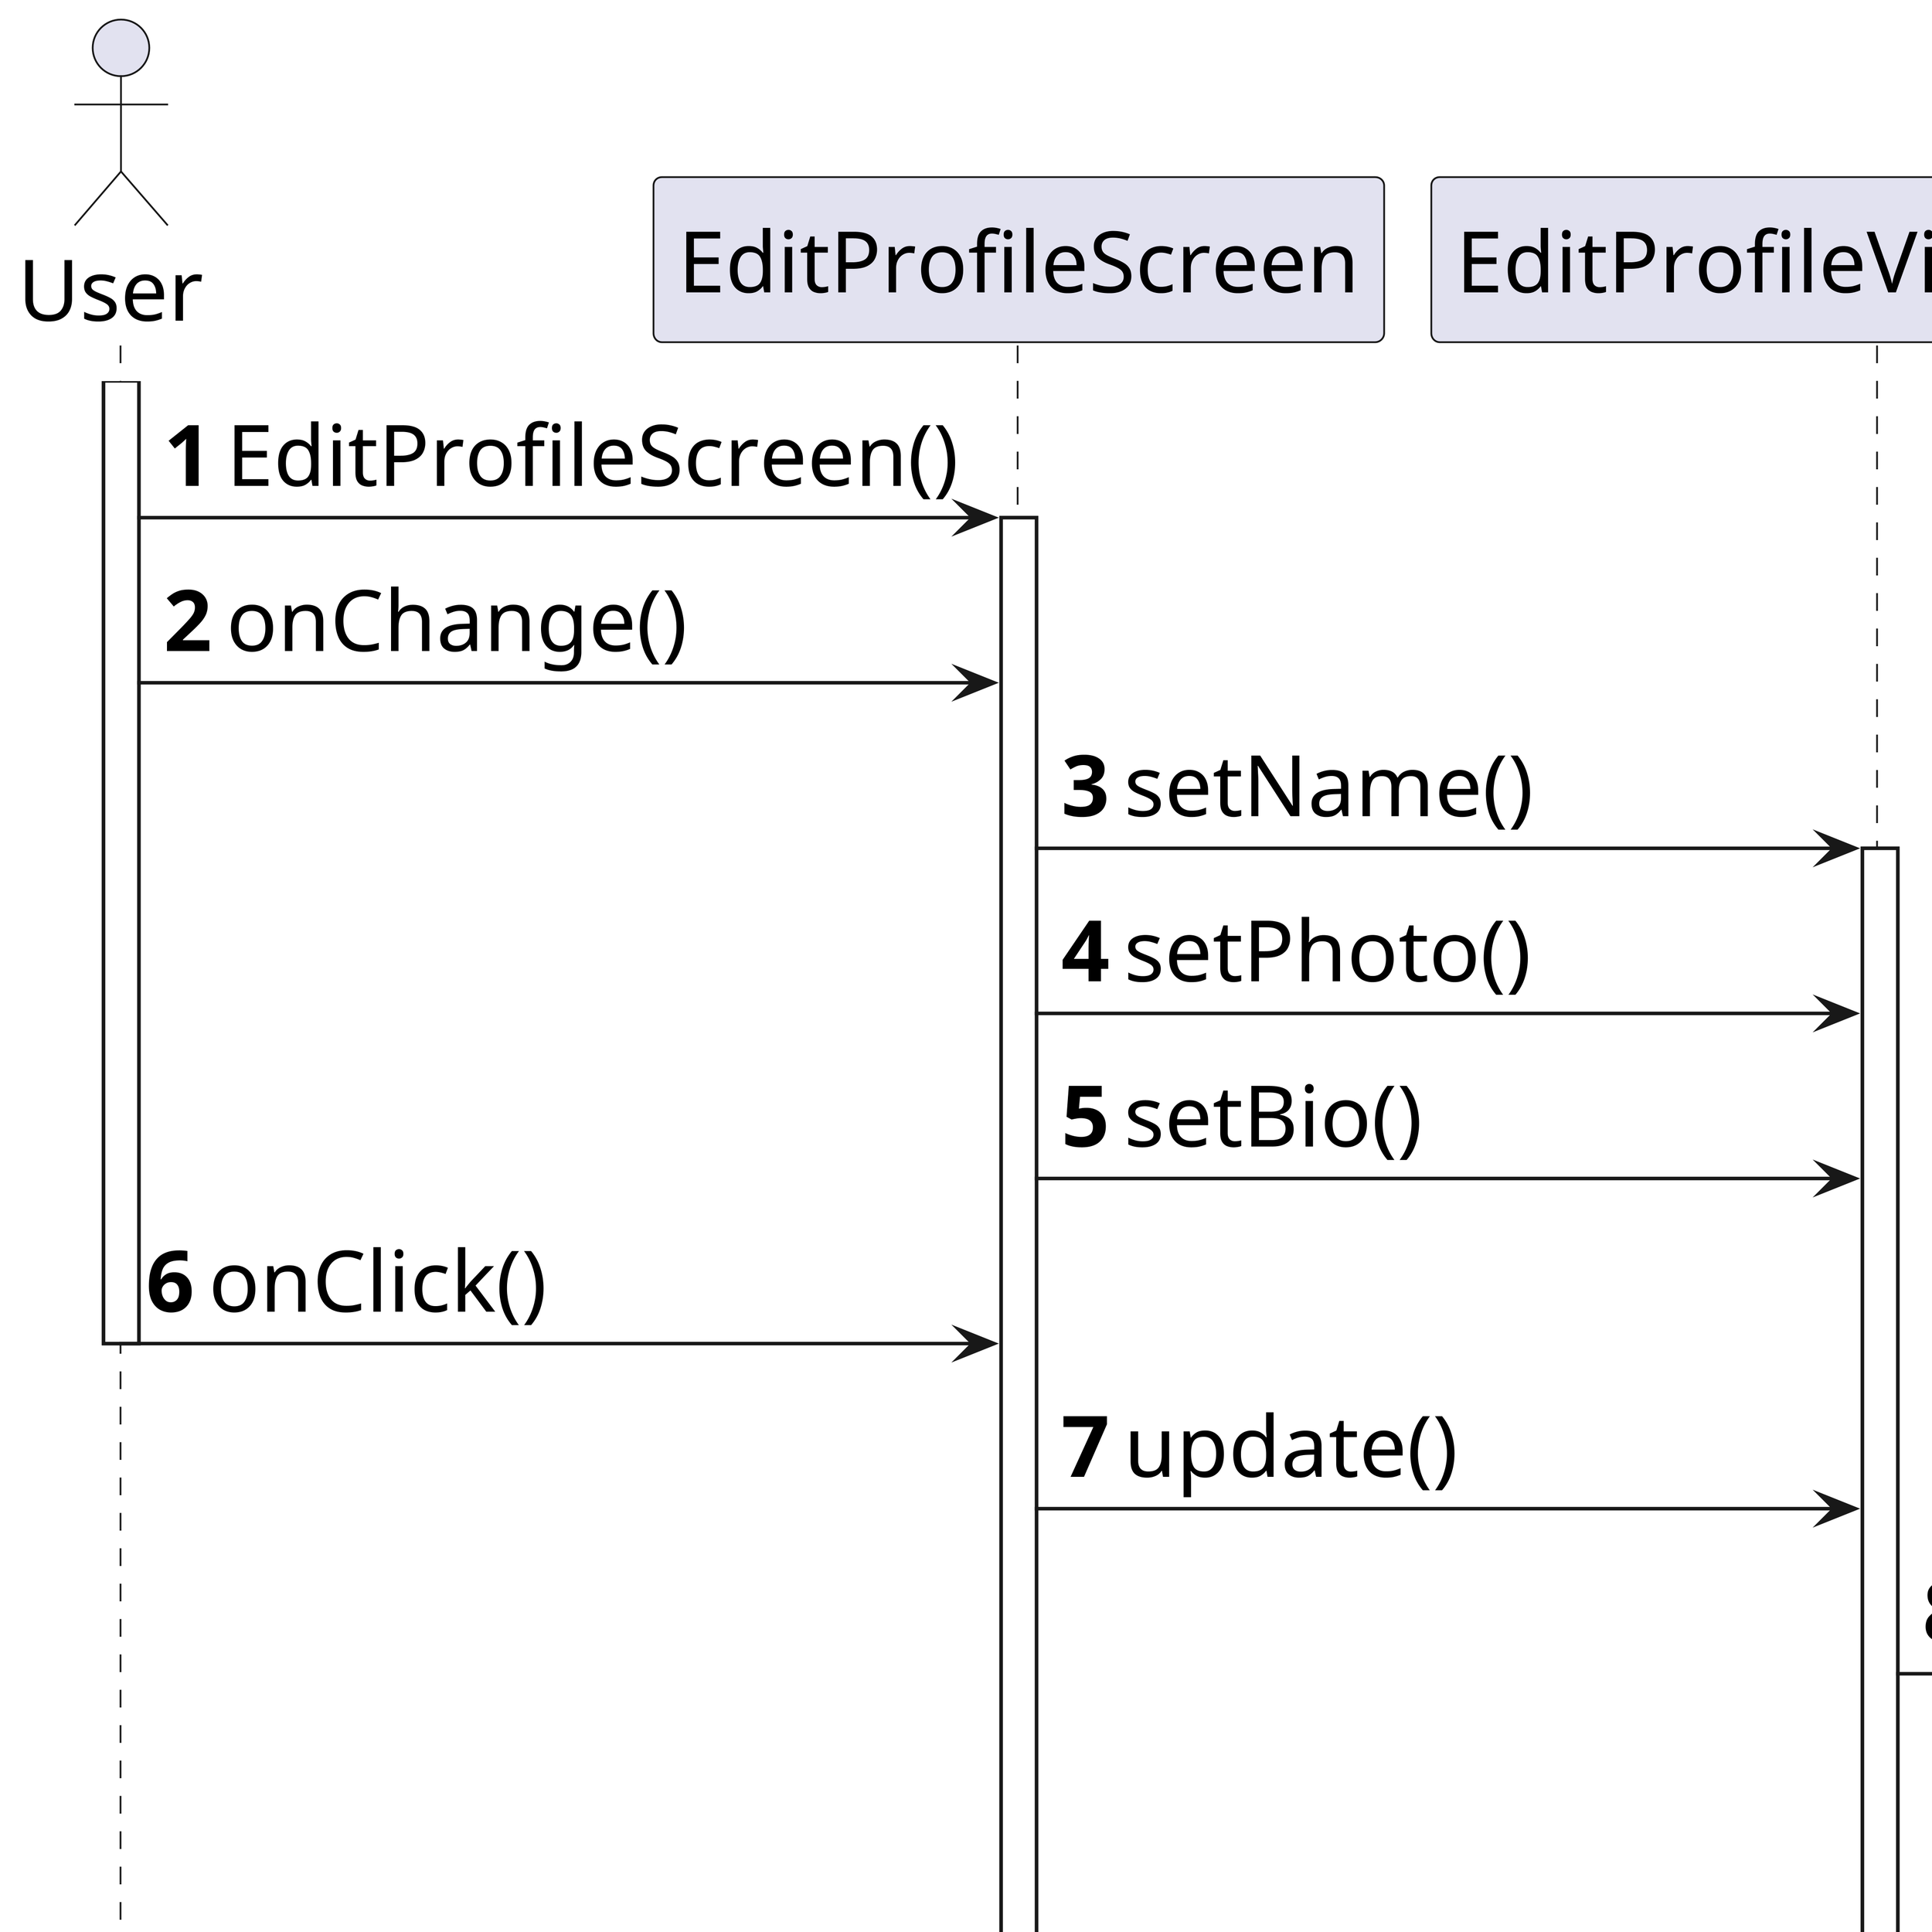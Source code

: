 @startuml
'https://plantuml.com/sequence-diagram
skinparam dpi 720
skinparam DefaultFontSize 24
hide footbox
autonumber

actor User
activate User

User  -> EditProfileScreen : EditProfileScreen()
activate EditProfileScreen

User -> EditProfileScreen: onChange()

EditProfileScreen -> EditProfileViewModel: setName()
activate EditProfileViewModel

EditProfileScreen -> EditProfileViewModel: setPhoto()

EditProfileScreen -> EditProfileViewModel: setBio()

User -> EditProfileScreen: onClick()
deactivate User

EditProfileScreen -> EditProfileViewModel: update()

EditProfileViewModel -> EditProfileUseCase: invoke()
activate EditProfileUseCase

EditProfileUseCase -> EditProfileUseCase: validate()
activate EditProfileUseCase
deactivate EditProfileUseCase

alt validation success
    EditProfileUseCase -> UserRepository: save()
    activate UserRepository

    alt network call success
        UserRepository -> UserRemoteDataSource: save()
        activate UserRemoteDataSource

        UserRemoteDataSource -> HttpClient: patch()
        activate HttpClient

        HttpClient -> UserDTO: << create >>
        activate UserDTO
        UserDTO --> HttpClient
        deactivate UserDTO

        HttpClient --> UserRemoteDataSource: response from server

        deactivate HttpClient

        UserRemoteDataSource --> UserRepository: response from server
        deactivate UserRemoteDataSource

        UserRepository -> UserLocalDataSource: save()
        activate UserLocalDataSource

        UserLocalDataSource -> Database
        activate Database
        deactivate Database
        deactivate UserLocalDataSource
    else failure
        UserRepository --> EditProfileUseCase: exception
        deactivate UserRepository

        EditProfileUseCase --> EditProfileViewModel: exception

        EditProfileViewModel -> EditProfileScreen: showSnackbar()
    end
else failure
    EditProfileUseCase --> EditProfileViewModel: exception
    deactivate EditProfileUseCase

    EditProfileViewModel -> EditProfileScreen: showSnackbar()
end
@enduml
